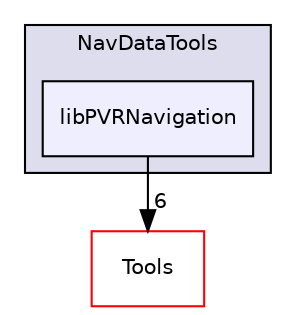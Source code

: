 digraph "PVR/SDK_3.4/Utilities/NavDataTools/libPVRNavigation" {
  compound=true
  node [ fontsize="10", fontname="Helvetica"];
  edge [ labelfontsize="10", labelfontname="Helvetica"];
  subgraph clusterdir_fc0308461a13f6987feb1ef1d4fa4201 {
    graph [ bgcolor="#ddddee", pencolor="black", label="NavDataTools" fontname="Helvetica", fontsize="10", URL="dir_fc0308461a13f6987feb1ef1d4fa4201.html"]
  dir_914ad28a04ce84cd3db3e01339704cb2 [shape=box, label="libPVRNavigation", style="filled", fillcolor="#eeeeff", pencolor="black", URL="dir_914ad28a04ce84cd3db3e01339704cb2.html"];
  }
  dir_5222bd6691dac9df766f8a52293393a2 [shape=box label="Tools" fillcolor="white" style="filled" color="red" URL="dir_5222bd6691dac9df766f8a52293393a2.html"];
  dir_914ad28a04ce84cd3db3e01339704cb2->dir_5222bd6691dac9df766f8a52293393a2 [headlabel="6", labeldistance=1.5 headhref="dir_001786_001762.html"];
}
